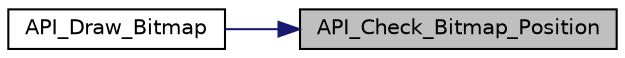 digraph "API_Check_Bitmap_Position"
{
 // LATEX_PDF_SIZE
  edge [fontname="Helvetica",fontsize="10",labelfontname="Helvetica",labelfontsize="10"];
  node [fontname="Helvetica",fontsize="10",shape=record];
  rankdir="RL";
  Node1 [label="API_Check_Bitmap_Position",height=0.2,width=0.4,color="black", fillcolor="grey75", style="filled", fontcolor="black",tooltip="This function checks if the received bitmap fits on the screen."];
  Node1 -> Node2 [dir="back",color="midnightblue",fontsize="10",style="solid"];
  Node2 [label="API_Draw_Bitmap",height=0.2,width=0.4,color="black", fillcolor="white", style="filled",URL="$bitmap_8h.html#ace7afd6d3172262c2868a2733b684c10",tooltip="This function is used for drawing a bitmap on the VGA screen."];
}
